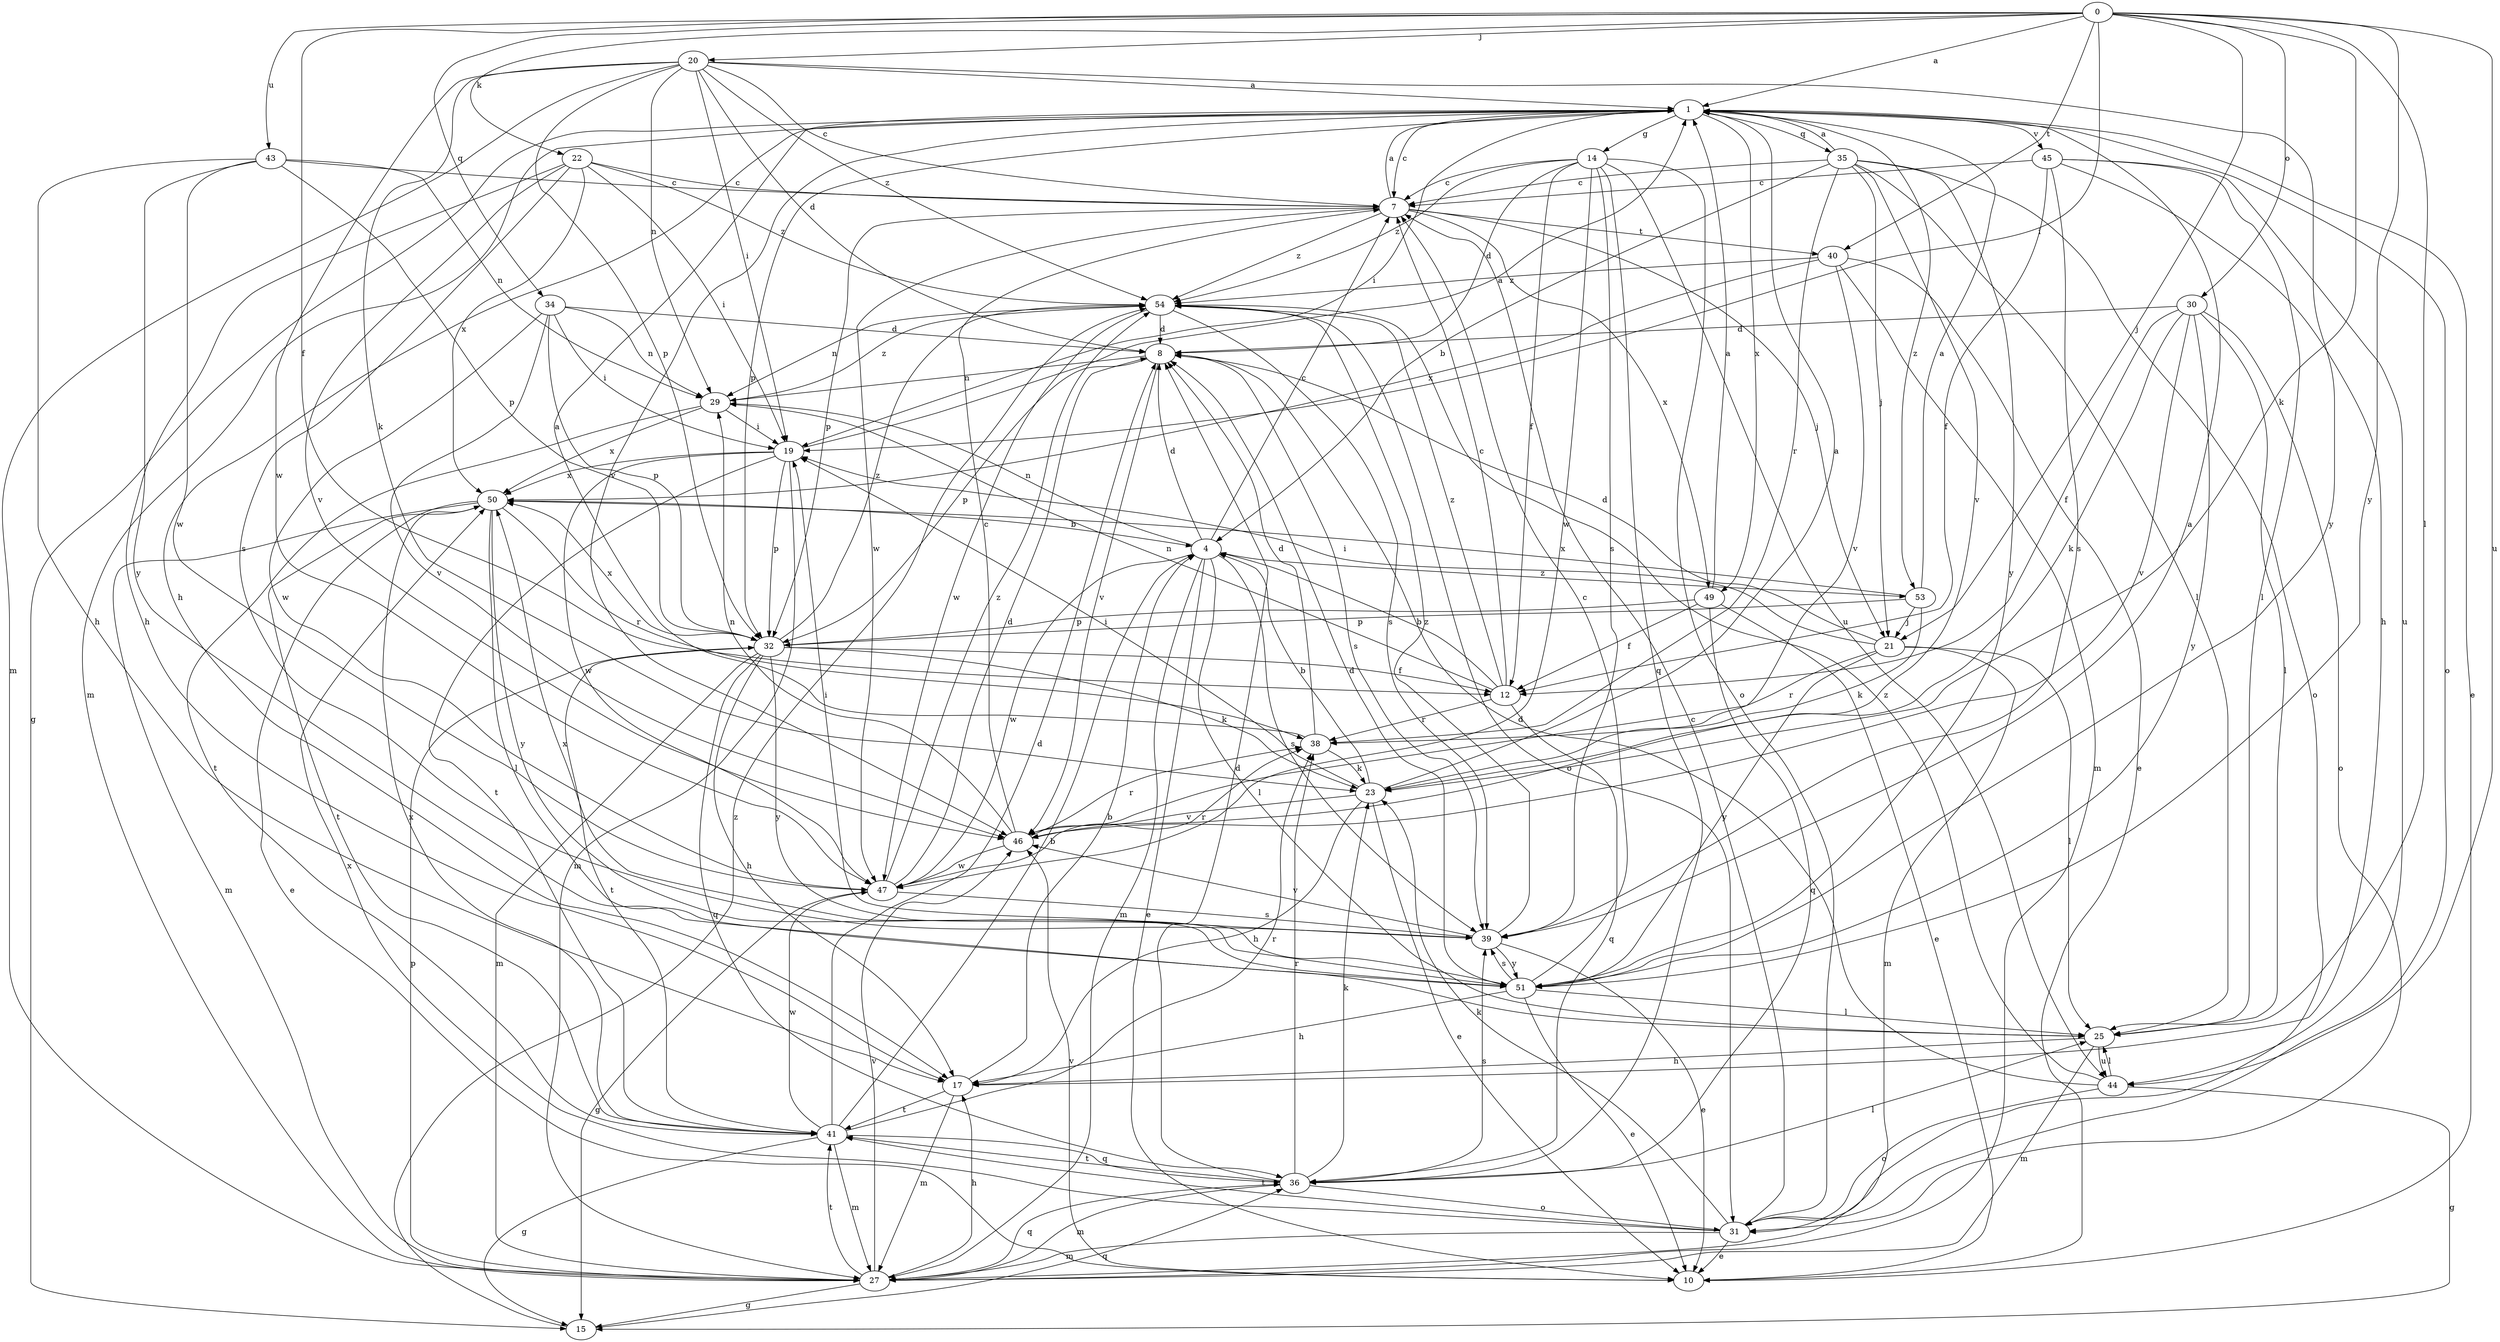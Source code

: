strict digraph  {
0;
1;
4;
7;
8;
10;
12;
14;
15;
17;
19;
20;
21;
22;
23;
25;
27;
29;
30;
31;
32;
34;
35;
36;
38;
39;
40;
41;
43;
44;
45;
46;
47;
49;
50;
51;
53;
54;
0 -> 1  [label=a];
0 -> 12  [label=f];
0 -> 19  [label=i];
0 -> 20  [label=j];
0 -> 21  [label=j];
0 -> 22  [label=k];
0 -> 23  [label=k];
0 -> 25  [label=l];
0 -> 30  [label=o];
0 -> 34  [label=q];
0 -> 40  [label=t];
0 -> 43  [label=u];
0 -> 44  [label=u];
0 -> 51  [label=y];
1 -> 7  [label=c];
1 -> 10  [label=e];
1 -> 14  [label=g];
1 -> 15  [label=g];
1 -> 17  [label=h];
1 -> 19  [label=i];
1 -> 27  [label=m];
1 -> 31  [label=o];
1 -> 32  [label=p];
1 -> 35  [label=q];
1 -> 45  [label=v];
1 -> 46  [label=v];
1 -> 49  [label=x];
1 -> 53  [label=z];
4 -> 7  [label=c];
4 -> 8  [label=d];
4 -> 10  [label=e];
4 -> 25  [label=l];
4 -> 27  [label=m];
4 -> 29  [label=n];
4 -> 39  [label=s];
4 -> 47  [label=w];
4 -> 53  [label=z];
7 -> 1  [label=a];
7 -> 21  [label=j];
7 -> 32  [label=p];
7 -> 40  [label=t];
7 -> 47  [label=w];
7 -> 49  [label=x];
7 -> 54  [label=z];
8 -> 29  [label=n];
8 -> 32  [label=p];
8 -> 39  [label=s];
8 -> 46  [label=v];
10 -> 46  [label=v];
12 -> 4  [label=b];
12 -> 7  [label=c];
12 -> 29  [label=n];
12 -> 36  [label=q];
12 -> 38  [label=r];
12 -> 54  [label=z];
14 -> 7  [label=c];
14 -> 8  [label=d];
14 -> 12  [label=f];
14 -> 31  [label=o];
14 -> 36  [label=q];
14 -> 39  [label=s];
14 -> 44  [label=u];
14 -> 47  [label=w];
14 -> 54  [label=z];
15 -> 36  [label=q];
15 -> 54  [label=z];
17 -> 4  [label=b];
17 -> 27  [label=m];
17 -> 41  [label=t];
19 -> 1  [label=a];
19 -> 27  [label=m];
19 -> 32  [label=p];
19 -> 41  [label=t];
19 -> 47  [label=w];
19 -> 50  [label=x];
20 -> 1  [label=a];
20 -> 7  [label=c];
20 -> 8  [label=d];
20 -> 19  [label=i];
20 -> 23  [label=k];
20 -> 27  [label=m];
20 -> 29  [label=n];
20 -> 32  [label=p];
20 -> 47  [label=w];
20 -> 51  [label=y];
20 -> 54  [label=z];
21 -> 8  [label=d];
21 -> 19  [label=i];
21 -> 25  [label=l];
21 -> 27  [label=m];
21 -> 38  [label=r];
21 -> 51  [label=y];
22 -> 7  [label=c];
22 -> 17  [label=h];
22 -> 19  [label=i];
22 -> 39  [label=s];
22 -> 46  [label=v];
22 -> 50  [label=x];
22 -> 54  [label=z];
23 -> 1  [label=a];
23 -> 4  [label=b];
23 -> 10  [label=e];
23 -> 17  [label=h];
23 -> 19  [label=i];
23 -> 46  [label=v];
25 -> 17  [label=h];
25 -> 27  [label=m];
25 -> 44  [label=u];
27 -> 15  [label=g];
27 -> 17  [label=h];
27 -> 32  [label=p];
27 -> 36  [label=q];
27 -> 41  [label=t];
27 -> 46  [label=v];
29 -> 19  [label=i];
29 -> 41  [label=t];
29 -> 50  [label=x];
29 -> 54  [label=z];
30 -> 8  [label=d];
30 -> 12  [label=f];
30 -> 23  [label=k];
30 -> 25  [label=l];
30 -> 31  [label=o];
30 -> 46  [label=v];
30 -> 51  [label=y];
31 -> 7  [label=c];
31 -> 10  [label=e];
31 -> 23  [label=k];
31 -> 27  [label=m];
31 -> 41  [label=t];
31 -> 50  [label=x];
32 -> 12  [label=f];
32 -> 17  [label=h];
32 -> 23  [label=k];
32 -> 27  [label=m];
32 -> 36  [label=q];
32 -> 41  [label=t];
32 -> 50  [label=x];
32 -> 51  [label=y];
32 -> 54  [label=z];
34 -> 8  [label=d];
34 -> 19  [label=i];
34 -> 29  [label=n];
34 -> 32  [label=p];
34 -> 46  [label=v];
34 -> 47  [label=w];
35 -> 1  [label=a];
35 -> 4  [label=b];
35 -> 7  [label=c];
35 -> 21  [label=j];
35 -> 25  [label=l];
35 -> 31  [label=o];
35 -> 38  [label=r];
35 -> 46  [label=v];
35 -> 51  [label=y];
36 -> 8  [label=d];
36 -> 23  [label=k];
36 -> 25  [label=l];
36 -> 27  [label=m];
36 -> 31  [label=o];
36 -> 38  [label=r];
36 -> 39  [label=s];
36 -> 41  [label=t];
38 -> 1  [label=a];
38 -> 8  [label=d];
38 -> 23  [label=k];
39 -> 1  [label=a];
39 -> 10  [label=e];
39 -> 19  [label=i];
39 -> 46  [label=v];
39 -> 51  [label=y];
39 -> 54  [label=z];
40 -> 10  [label=e];
40 -> 27  [label=m];
40 -> 46  [label=v];
40 -> 50  [label=x];
40 -> 54  [label=z];
41 -> 4  [label=b];
41 -> 8  [label=d];
41 -> 15  [label=g];
41 -> 27  [label=m];
41 -> 36  [label=q];
41 -> 38  [label=r];
41 -> 47  [label=w];
41 -> 50  [label=x];
43 -> 7  [label=c];
43 -> 17  [label=h];
43 -> 29  [label=n];
43 -> 32  [label=p];
43 -> 47  [label=w];
43 -> 51  [label=y];
44 -> 8  [label=d];
44 -> 15  [label=g];
44 -> 25  [label=l];
44 -> 31  [label=o];
44 -> 54  [label=z];
45 -> 7  [label=c];
45 -> 12  [label=f];
45 -> 17  [label=h];
45 -> 25  [label=l];
45 -> 39  [label=s];
45 -> 44  [label=u];
46 -> 7  [label=c];
46 -> 29  [label=n];
46 -> 38  [label=r];
46 -> 47  [label=w];
47 -> 8  [label=d];
47 -> 15  [label=g];
47 -> 38  [label=r];
47 -> 39  [label=s];
47 -> 54  [label=z];
49 -> 1  [label=a];
49 -> 10  [label=e];
49 -> 12  [label=f];
49 -> 32  [label=p];
49 -> 36  [label=q];
50 -> 4  [label=b];
50 -> 10  [label=e];
50 -> 25  [label=l];
50 -> 27  [label=m];
50 -> 38  [label=r];
50 -> 41  [label=t];
50 -> 51  [label=y];
51 -> 7  [label=c];
51 -> 8  [label=d];
51 -> 10  [label=e];
51 -> 17  [label=h];
51 -> 25  [label=l];
51 -> 39  [label=s];
51 -> 50  [label=x];
53 -> 1  [label=a];
53 -> 21  [label=j];
53 -> 23  [label=k];
53 -> 32  [label=p];
53 -> 50  [label=x];
54 -> 8  [label=d];
54 -> 29  [label=n];
54 -> 31  [label=o];
54 -> 39  [label=s];
54 -> 47  [label=w];
}
